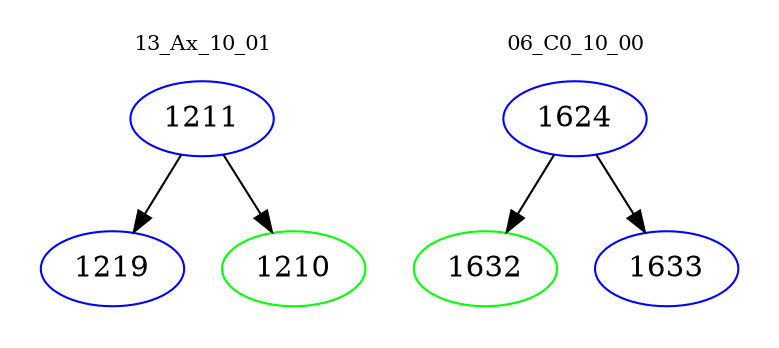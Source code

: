 digraph{
subgraph cluster_0 {
color = white
label = "13_Ax_10_01";
fontsize=10;
T0_1211 [label="1211", color="blue"]
T0_1211 -> T0_1219 [color="black"]
T0_1219 [label="1219", color="blue"]
T0_1211 -> T0_1210 [color="black"]
T0_1210 [label="1210", color="green"]
}
subgraph cluster_1 {
color = white
label = "06_C0_10_00";
fontsize=10;
T1_1624 [label="1624", color="blue"]
T1_1624 -> T1_1632 [color="black"]
T1_1632 [label="1632", color="green"]
T1_1624 -> T1_1633 [color="black"]
T1_1633 [label="1633", color="blue"]
}
}
